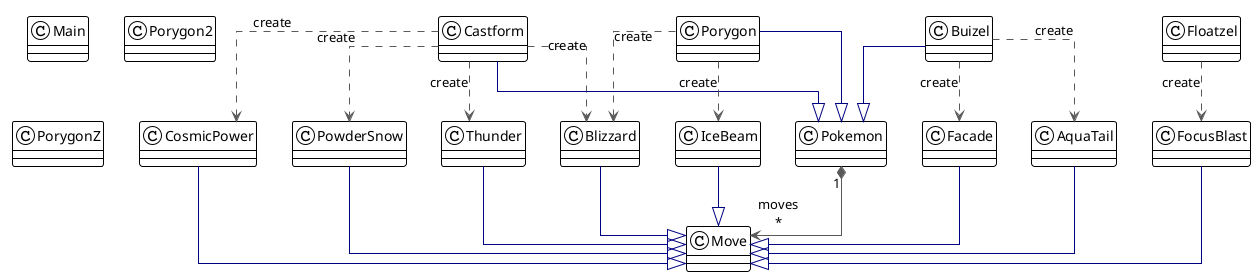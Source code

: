 @startuml

!theme plain
top to bottom direction
skinparam linetype ortho

class AquaTail
class Blizzard
class Buizel
class Castform
class CosmicPower
class Facade
class Floatzel
class FocusBlast
class IceBeam
class Main
class Move
class Pokemon
class Porygon
class Porygon2
class PorygonZ
class PowderSnow
class Thunder

AquaTail     -[#000082,plain]-^  Move        
Blizzard     -[#000082,plain]-^  Move        
Buizel       -[#595959,dashed]->  AquaTail    : "«create»"
Buizel       -[#595959,dashed]->  Facade      : "«create»"
Buizel       -[#000082,plain]-^  Pokemon     
Castform     -[#595959,dashed]->  Blizzard    : "«create»"
Castform     -[#595959,dashed]->  CosmicPower : "«create»"
Castform     -[#000082,plain]-^  Pokemon     
Castform     -[#595959,dashed]->  PowderSnow  : "«create»"
Castform     -[#595959,dashed]->  Thunder     : "«create»"
CosmicPower  -[#000082,plain]-^  Move        
Facade       -[#000082,plain]-^  Move        
Floatzel     -[#595959,dashed]->  FocusBlast  : "«create»"
FocusBlast   -[#000082,plain]-^  Move        
IceBeam      -[#000082,plain]-^  Move        
Pokemon     "1" *-[#595959,plain]-> "moves\n*" Move        
Porygon      -[#595959,dashed]->  Blizzard    : "«create»"
Porygon      -[#595959,dashed]->  IceBeam     : "«create»"
Porygon      -[#000082,plain]-^  Pokemon     
PowderSnow   -[#000082,plain]-^  Move        
Thunder      -[#000082,plain]-^  Move        
@enduml
